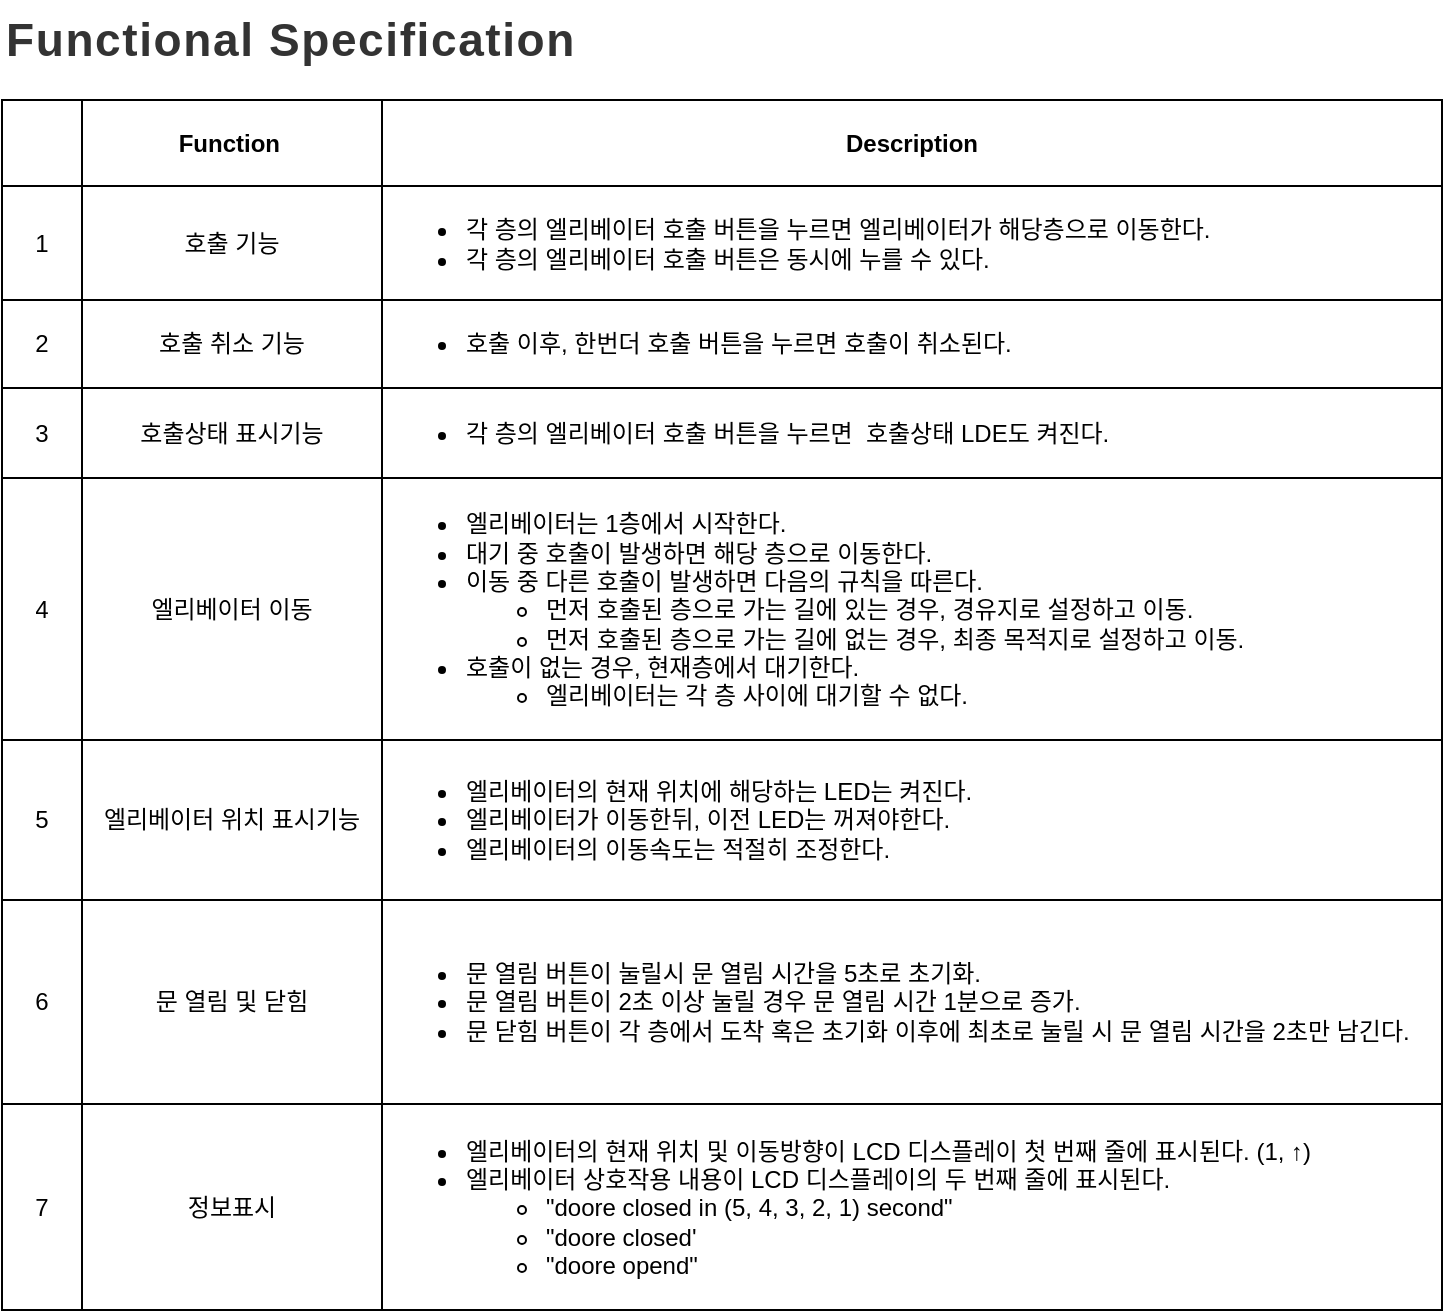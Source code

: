 <mxfile version="24.2.1" type="github">
  <diagram name="페이지-1" id="gwqyJPO5EsCB9j91ZcJM">
    <mxGraphModel dx="885" dy="1521" grid="1" gridSize="10" guides="1" tooltips="1" connect="1" arrows="1" fold="1" page="1" pageScale="1" pageWidth="827" pageHeight="1169" math="0" shadow="0">
      <root>
        <mxCell id="0" />
        <mxCell id="1" parent="0" />
        <mxCell id="wGeTlZi59gqhoboahxpS-2" value="" style="shape=table;startSize=0;container=1;collapsible=0;childLayout=tableLayout;" vertex="1" parent="1">
          <mxGeometry x="54" y="70" width="720" height="605" as="geometry" />
        </mxCell>
        <mxCell id="wGeTlZi59gqhoboahxpS-3" value="" style="shape=tableRow;horizontal=0;startSize=0;swimlaneHead=0;swimlaneBody=0;strokeColor=inherit;top=0;left=0;bottom=0;right=0;collapsible=0;dropTarget=0;fillColor=none;points=[[0,0.5],[1,0.5]];portConstraint=eastwest;" vertex="1" parent="wGeTlZi59gqhoboahxpS-2">
          <mxGeometry width="720" height="43" as="geometry" />
        </mxCell>
        <mxCell id="wGeTlZi59gqhoboahxpS-4" value="" style="shape=partialRectangle;html=1;whiteSpace=wrap;connectable=0;strokeColor=inherit;overflow=hidden;fillColor=none;top=0;left=0;bottom=0;right=0;pointerEvents=1;" vertex="1" parent="wGeTlZi59gqhoboahxpS-3">
          <mxGeometry width="40" height="43" as="geometry">
            <mxRectangle width="40" height="43" as="alternateBounds" />
          </mxGeometry>
        </mxCell>
        <mxCell id="wGeTlZi59gqhoboahxpS-5" value="&lt;b&gt;Function&lt;span style=&quot;white-space: pre;&quot;&gt;&#x9;&lt;/span&gt;&lt;/b&gt;" style="shape=partialRectangle;html=1;whiteSpace=wrap;connectable=0;strokeColor=inherit;overflow=hidden;fillColor=none;top=0;left=0;bottom=0;right=0;pointerEvents=1;" vertex="1" parent="wGeTlZi59gqhoboahxpS-3">
          <mxGeometry x="40" width="150" height="43" as="geometry">
            <mxRectangle width="150" height="43" as="alternateBounds" />
          </mxGeometry>
        </mxCell>
        <mxCell id="wGeTlZi59gqhoboahxpS-6" value="Description" style="shape=partialRectangle;html=1;whiteSpace=wrap;connectable=0;strokeColor=inherit;overflow=hidden;fillColor=none;top=0;left=0;bottom=0;right=0;pointerEvents=1;fontStyle=1" vertex="1" parent="wGeTlZi59gqhoboahxpS-3">
          <mxGeometry x="190" width="530" height="43" as="geometry">
            <mxRectangle width="530" height="43" as="alternateBounds" />
          </mxGeometry>
        </mxCell>
        <mxCell id="wGeTlZi59gqhoboahxpS-7" value="" style="shape=tableRow;horizontal=0;startSize=0;swimlaneHead=0;swimlaneBody=0;strokeColor=inherit;top=0;left=0;bottom=0;right=0;collapsible=0;dropTarget=0;fillColor=none;points=[[0,0.5],[1,0.5]];portConstraint=eastwest;" vertex="1" parent="wGeTlZi59gqhoboahxpS-2">
          <mxGeometry y="43" width="720" height="57" as="geometry" />
        </mxCell>
        <mxCell id="wGeTlZi59gqhoboahxpS-8" value="1" style="shape=partialRectangle;html=1;whiteSpace=wrap;connectable=0;strokeColor=inherit;overflow=hidden;fillColor=none;top=0;left=0;bottom=0;right=0;pointerEvents=1;" vertex="1" parent="wGeTlZi59gqhoboahxpS-7">
          <mxGeometry width="40" height="57" as="geometry">
            <mxRectangle width="40" height="57" as="alternateBounds" />
          </mxGeometry>
        </mxCell>
        <mxCell id="wGeTlZi59gqhoboahxpS-9" value="호출 기능" style="shape=partialRectangle;html=1;whiteSpace=wrap;connectable=0;strokeColor=inherit;overflow=hidden;fillColor=none;top=0;left=0;bottom=0;right=0;pointerEvents=1;" vertex="1" parent="wGeTlZi59gqhoboahxpS-7">
          <mxGeometry x="40" width="150" height="57" as="geometry">
            <mxRectangle width="150" height="57" as="alternateBounds" />
          </mxGeometry>
        </mxCell>
        <mxCell id="wGeTlZi59gqhoboahxpS-10" value="&lt;ul&gt;&lt;li&gt;각 층의 엘리베이터 호출 버튼을 누르면 엘리베이터가 해당층으로 이동한다.&lt;/li&gt;&lt;li&gt;각 층의 엘리베이터 호출 버튼은 동시에 누를 수 있다.&lt;/li&gt;&lt;/ul&gt;" style="shape=partialRectangle;html=1;whiteSpace=wrap;connectable=0;strokeColor=inherit;overflow=hidden;fillColor=none;top=0;left=0;bottom=0;right=0;pointerEvents=1;align=left;" vertex="1" parent="wGeTlZi59gqhoboahxpS-7">
          <mxGeometry x="190" width="530" height="57" as="geometry">
            <mxRectangle width="530" height="57" as="alternateBounds" />
          </mxGeometry>
        </mxCell>
        <mxCell id="wGeTlZi59gqhoboahxpS-11" value="" style="shape=tableRow;horizontal=0;startSize=0;swimlaneHead=0;swimlaneBody=0;strokeColor=inherit;top=0;left=0;bottom=0;right=0;collapsible=0;dropTarget=0;fillColor=none;points=[[0,0.5],[1,0.5]];portConstraint=eastwest;" vertex="1" parent="wGeTlZi59gqhoboahxpS-2">
          <mxGeometry y="100" width="720" height="44" as="geometry" />
        </mxCell>
        <mxCell id="wGeTlZi59gqhoboahxpS-12" value="2" style="shape=partialRectangle;html=1;whiteSpace=wrap;connectable=0;strokeColor=inherit;overflow=hidden;fillColor=none;top=0;left=0;bottom=0;right=0;pointerEvents=1;" vertex="1" parent="wGeTlZi59gqhoboahxpS-11">
          <mxGeometry width="40" height="44" as="geometry">
            <mxRectangle width="40" height="44" as="alternateBounds" />
          </mxGeometry>
        </mxCell>
        <mxCell id="wGeTlZi59gqhoboahxpS-13" value="호출 취소 기능" style="shape=partialRectangle;html=1;whiteSpace=wrap;connectable=0;strokeColor=inherit;overflow=hidden;fillColor=none;top=0;left=0;bottom=0;right=0;pointerEvents=1;" vertex="1" parent="wGeTlZi59gqhoboahxpS-11">
          <mxGeometry x="40" width="150" height="44" as="geometry">
            <mxRectangle width="150" height="44" as="alternateBounds" />
          </mxGeometry>
        </mxCell>
        <mxCell id="wGeTlZi59gqhoboahxpS-14" value="&lt;ul&gt;&lt;li&gt;호출 이후, 한번더 호출 버튼을 누르면 호출이 취소된다.&lt;/li&gt;&lt;/ul&gt;" style="shape=partialRectangle;html=1;whiteSpace=wrap;connectable=0;strokeColor=inherit;overflow=hidden;fillColor=none;top=0;left=0;bottom=0;right=0;pointerEvents=1;align=left;" vertex="1" parent="wGeTlZi59gqhoboahxpS-11">
          <mxGeometry x="190" width="530" height="44" as="geometry">
            <mxRectangle width="530" height="44" as="alternateBounds" />
          </mxGeometry>
        </mxCell>
        <mxCell id="wGeTlZi59gqhoboahxpS-15" value="" style="shape=tableRow;horizontal=0;startSize=0;swimlaneHead=0;swimlaneBody=0;strokeColor=inherit;top=0;left=0;bottom=0;right=0;collapsible=0;dropTarget=0;fillColor=none;points=[[0,0.5],[1,0.5]];portConstraint=eastwest;" vertex="1" parent="wGeTlZi59gqhoboahxpS-2">
          <mxGeometry y="144" width="720" height="45" as="geometry" />
        </mxCell>
        <mxCell id="wGeTlZi59gqhoboahxpS-16" value="3" style="shape=partialRectangle;html=1;whiteSpace=wrap;connectable=0;strokeColor=inherit;overflow=hidden;fillColor=none;top=0;left=0;bottom=0;right=0;pointerEvents=1;" vertex="1" parent="wGeTlZi59gqhoboahxpS-15">
          <mxGeometry width="40" height="45" as="geometry">
            <mxRectangle width="40" height="45" as="alternateBounds" />
          </mxGeometry>
        </mxCell>
        <mxCell id="wGeTlZi59gqhoboahxpS-17" value="호출상태 표시기능" style="shape=partialRectangle;html=1;whiteSpace=wrap;connectable=0;strokeColor=inherit;overflow=hidden;fillColor=none;top=0;left=0;bottom=0;right=0;pointerEvents=1;" vertex="1" parent="wGeTlZi59gqhoboahxpS-15">
          <mxGeometry x="40" width="150" height="45" as="geometry">
            <mxRectangle width="150" height="45" as="alternateBounds" />
          </mxGeometry>
        </mxCell>
        <mxCell id="wGeTlZi59gqhoboahxpS-18" value="&lt;ul&gt;&lt;li&gt;각 층의 엘리베이터 호출 버튼을 누르면&amp;nbsp; 호출상태 LDE도 켜진다.&lt;/li&gt;&lt;/ul&gt;" style="shape=partialRectangle;html=1;whiteSpace=wrap;connectable=0;strokeColor=inherit;overflow=hidden;fillColor=none;top=0;left=0;bottom=0;right=0;pointerEvents=1;align=left;" vertex="1" parent="wGeTlZi59gqhoboahxpS-15">
          <mxGeometry x="190" width="530" height="45" as="geometry">
            <mxRectangle width="530" height="45" as="alternateBounds" />
          </mxGeometry>
        </mxCell>
        <mxCell id="wGeTlZi59gqhoboahxpS-19" value="" style="shape=tableRow;horizontal=0;startSize=0;swimlaneHead=0;swimlaneBody=0;strokeColor=inherit;top=0;left=0;bottom=0;right=0;collapsible=0;dropTarget=0;fillColor=none;points=[[0,0.5],[1,0.5]];portConstraint=eastwest;" vertex="1" parent="wGeTlZi59gqhoboahxpS-2">
          <mxGeometry y="189" width="720" height="131" as="geometry" />
        </mxCell>
        <mxCell id="wGeTlZi59gqhoboahxpS-20" value="4" style="shape=partialRectangle;html=1;whiteSpace=wrap;connectable=0;strokeColor=inherit;overflow=hidden;fillColor=none;top=0;left=0;bottom=0;right=0;pointerEvents=1;" vertex="1" parent="wGeTlZi59gqhoboahxpS-19">
          <mxGeometry width="40" height="131" as="geometry">
            <mxRectangle width="40" height="131" as="alternateBounds" />
          </mxGeometry>
        </mxCell>
        <mxCell id="wGeTlZi59gqhoboahxpS-21" value="엘리베이터 이동" style="shape=partialRectangle;html=1;whiteSpace=wrap;connectable=0;strokeColor=inherit;overflow=hidden;fillColor=none;top=0;left=0;bottom=0;right=0;pointerEvents=1;" vertex="1" parent="wGeTlZi59gqhoboahxpS-19">
          <mxGeometry x="40" width="150" height="131" as="geometry">
            <mxRectangle width="150" height="131" as="alternateBounds" />
          </mxGeometry>
        </mxCell>
        <mxCell id="wGeTlZi59gqhoboahxpS-22" value="&lt;ul&gt;&lt;li&gt;엘리베이터는 1층에서 시작한다.&lt;/li&gt;&lt;li&gt;대기 중 호출이 발생하면 해당 층으로 이동한다.&lt;/li&gt;&lt;li&gt;이동 중 다른 호출이 발생하면 다음의 규칙을 따른다.&lt;/li&gt;&lt;ul&gt;&lt;li&gt;먼저 호출된 층으로 가는 길에 있는 경우, 경유지로 설정하고 이동.&lt;/li&gt;&lt;li&gt;먼저 호출된 층으로 가는 길에 없는 경우, 최종 목적지로 설정하고 이동.&lt;/li&gt;&lt;/ul&gt;&lt;li&gt;호출이 없는 경우, 현재층에서 대기한다.&lt;/li&gt;&lt;ul&gt;&lt;li&gt;엘리베이터는 각 층 사이에 대기할 수 없다.&lt;/li&gt;&lt;/ul&gt;&lt;/ul&gt;" style="shape=partialRectangle;html=1;whiteSpace=wrap;connectable=0;strokeColor=inherit;overflow=hidden;fillColor=none;top=0;left=0;bottom=0;right=0;pointerEvents=1;align=left;" vertex="1" parent="wGeTlZi59gqhoboahxpS-19">
          <mxGeometry x="190" width="530" height="131" as="geometry">
            <mxRectangle width="530" height="131" as="alternateBounds" />
          </mxGeometry>
        </mxCell>
        <mxCell id="wGeTlZi59gqhoboahxpS-23" value="" style="shape=tableRow;horizontal=0;startSize=0;swimlaneHead=0;swimlaneBody=0;strokeColor=inherit;top=0;left=0;bottom=0;right=0;collapsible=0;dropTarget=0;fillColor=none;points=[[0,0.5],[1,0.5]];portConstraint=eastwest;" vertex="1" parent="wGeTlZi59gqhoboahxpS-2">
          <mxGeometry y="320" width="720" height="80" as="geometry" />
        </mxCell>
        <mxCell id="wGeTlZi59gqhoboahxpS-24" value="5" style="shape=partialRectangle;html=1;whiteSpace=wrap;connectable=0;strokeColor=inherit;overflow=hidden;fillColor=none;top=0;left=0;bottom=0;right=0;pointerEvents=1;" vertex="1" parent="wGeTlZi59gqhoboahxpS-23">
          <mxGeometry width="40" height="80" as="geometry">
            <mxRectangle width="40" height="80" as="alternateBounds" />
          </mxGeometry>
        </mxCell>
        <mxCell id="wGeTlZi59gqhoboahxpS-25" value="엘리베이터 위치 표시기능" style="shape=partialRectangle;html=1;whiteSpace=wrap;connectable=0;strokeColor=inherit;overflow=hidden;fillColor=none;top=0;left=0;bottom=0;right=0;pointerEvents=1;" vertex="1" parent="wGeTlZi59gqhoboahxpS-23">
          <mxGeometry x="40" width="150" height="80" as="geometry">
            <mxRectangle width="150" height="80" as="alternateBounds" />
          </mxGeometry>
        </mxCell>
        <mxCell id="wGeTlZi59gqhoboahxpS-26" value="&lt;ul&gt;&lt;li&gt;엘리베이터의 현재 위치에 해당하는 LED는 켜진다.&lt;/li&gt;&lt;li&gt;엘리베이터가 이동한뒤, 이전 LED는 꺼져야한다.&lt;/li&gt;&lt;li&gt;엘리베이터의 이동속도는 적절히 조정한다.&lt;br&gt;&lt;/li&gt;&lt;/ul&gt;" style="shape=partialRectangle;html=1;whiteSpace=wrap;connectable=0;strokeColor=inherit;overflow=hidden;fillColor=none;top=0;left=0;bottom=0;right=0;pointerEvents=1;align=left;" vertex="1" parent="wGeTlZi59gqhoboahxpS-23">
          <mxGeometry x="190" width="530" height="80" as="geometry">
            <mxRectangle width="530" height="80" as="alternateBounds" />
          </mxGeometry>
        </mxCell>
        <mxCell id="wGeTlZi59gqhoboahxpS-32" style="shape=tableRow;horizontal=0;startSize=0;swimlaneHead=0;swimlaneBody=0;strokeColor=inherit;top=0;left=0;bottom=0;right=0;collapsible=0;dropTarget=0;fillColor=none;points=[[0,0.5],[1,0.5]];portConstraint=eastwest;" vertex="1" parent="wGeTlZi59gqhoboahxpS-2">
          <mxGeometry y="400" width="720" height="102" as="geometry" />
        </mxCell>
        <mxCell id="wGeTlZi59gqhoboahxpS-33" value="6" style="shape=partialRectangle;html=1;whiteSpace=wrap;connectable=0;strokeColor=inherit;overflow=hidden;fillColor=none;top=0;left=0;bottom=0;right=0;pointerEvents=1;" vertex="1" parent="wGeTlZi59gqhoboahxpS-32">
          <mxGeometry width="40" height="102" as="geometry">
            <mxRectangle width="40" height="102" as="alternateBounds" />
          </mxGeometry>
        </mxCell>
        <mxCell id="wGeTlZi59gqhoboahxpS-34" value="문 열림 및 닫힘" style="shape=partialRectangle;html=1;whiteSpace=wrap;connectable=0;strokeColor=inherit;overflow=hidden;fillColor=none;top=0;left=0;bottom=0;right=0;pointerEvents=1;" vertex="1" parent="wGeTlZi59gqhoboahxpS-32">
          <mxGeometry x="40" width="150" height="102" as="geometry">
            <mxRectangle width="150" height="102" as="alternateBounds" />
          </mxGeometry>
        </mxCell>
        <mxCell id="wGeTlZi59gqhoboahxpS-35" value="&lt;ul&gt;&lt;li&gt;문 열림 버튼이 눌릴시 문 열림 시간을 5초로 초기화.&lt;/li&gt;&lt;li&gt;문 열림 버튼이 2초 이상 눌릴 경우 문 열림 시간 1분으로 증가.&lt;/li&gt;&lt;li&gt;문 닫힘 버튼이 각 층에서 도착 혹은 초기화 이후에 최초로 눌릴 시 문 열림 시간을 2초만 남긴다.&amp;nbsp;&lt;/li&gt;&lt;/ul&gt;" style="shape=partialRectangle;html=1;whiteSpace=wrap;connectable=0;strokeColor=inherit;overflow=hidden;fillColor=none;top=0;left=0;bottom=0;right=0;pointerEvents=1;align=left;" vertex="1" parent="wGeTlZi59gqhoboahxpS-32">
          <mxGeometry x="190" width="530" height="102" as="geometry">
            <mxRectangle width="530" height="102" as="alternateBounds" />
          </mxGeometry>
        </mxCell>
        <mxCell id="wGeTlZi59gqhoboahxpS-28" style="shape=tableRow;horizontal=0;startSize=0;swimlaneHead=0;swimlaneBody=0;strokeColor=inherit;top=0;left=0;bottom=0;right=0;collapsible=0;dropTarget=0;fillColor=none;points=[[0,0.5],[1,0.5]];portConstraint=eastwest;" vertex="1" parent="wGeTlZi59gqhoboahxpS-2">
          <mxGeometry y="502" width="720" height="103" as="geometry" />
        </mxCell>
        <mxCell id="wGeTlZi59gqhoboahxpS-29" value="7" style="shape=partialRectangle;html=1;whiteSpace=wrap;connectable=0;strokeColor=inherit;overflow=hidden;fillColor=none;top=0;left=0;bottom=0;right=0;pointerEvents=1;" vertex="1" parent="wGeTlZi59gqhoboahxpS-28">
          <mxGeometry width="40" height="103" as="geometry">
            <mxRectangle width="40" height="103" as="alternateBounds" />
          </mxGeometry>
        </mxCell>
        <mxCell id="wGeTlZi59gqhoboahxpS-30" value="정보표시" style="shape=partialRectangle;html=1;whiteSpace=wrap;connectable=0;strokeColor=inherit;overflow=hidden;fillColor=none;top=0;left=0;bottom=0;right=0;pointerEvents=1;" vertex="1" parent="wGeTlZi59gqhoboahxpS-28">
          <mxGeometry x="40" width="150" height="103" as="geometry">
            <mxRectangle width="150" height="103" as="alternateBounds" />
          </mxGeometry>
        </mxCell>
        <mxCell id="wGeTlZi59gqhoboahxpS-31" value="&lt;ul&gt;&lt;li&gt;엘리베이터의 현재 위치 및 이동방향이 LCD 디스플레이 첫 번째 줄에 표시된다. (1,&amp;nbsp;↑)&lt;/li&gt;&lt;li&gt;엘리베이터 상호작용 내용이 LCD 디스플레이의 두 번째 줄에 표시된다.&lt;/li&gt;&lt;ul&gt;&lt;li&gt;&quot;doore closed in (5, 4, 3, 2, 1) second&quot;&lt;/li&gt;&lt;li&gt;&quot;doore closed&#39;&lt;/li&gt;&lt;li&gt;&quot;doore opend&quot;&lt;/li&gt;&lt;/ul&gt;&lt;/ul&gt;" style="shape=partialRectangle;html=1;whiteSpace=wrap;connectable=0;strokeColor=inherit;overflow=hidden;fillColor=none;top=0;left=0;bottom=0;right=0;pointerEvents=1;align=left;" vertex="1" parent="wGeTlZi59gqhoboahxpS-28">
          <mxGeometry x="190" width="530" height="103" as="geometry">
            <mxRectangle width="530" height="103" as="alternateBounds" />
          </mxGeometry>
        </mxCell>
        <mxCell id="wGeTlZi59gqhoboahxpS-27" value="&lt;h3 class=&quot;wrap_item item_type_text&quot; data-app=&quot;{&amp;quot;type&amp;quot;:&amp;quot;text&amp;quot;,&amp;quot;data&amp;quot;:[{&amp;quot;type&amp;quot;:&amp;quot;text&amp;quot;,&amp;quot;data&amp;quot;:[{&amp;quot;type&amp;quot;:&amp;quot;text&amp;quot;,&amp;quot;text&amp;quot;:&amp;quot;4. Functional Specification(기능명세서)&amp;quot;}],&amp;quot;styleType&amp;quot;:&amp;quot;bold&amp;quot;}],&amp;quot;size&amp;quot;:&amp;quot;h3&amp;quot;}&quot; style=&quot;-webkit-font-smoothing: antialiased; backface-visibility: hidden; font-family: &amp;quot;Noto Sans DemiLight&amp;quot;, &amp;quot;Malgun Gothic&amp;quot;, sans-serif; margin: 2px auto 0px; padding: 0px; text-rendering: inherit; font-weight: normal; width: 700px; letter-spacing: 0.8px; line-height: 21.5pt; color: rgb(51, 51, 51);&quot;&gt;&lt;span style=&quot;font-weight: 700;&quot;&gt;&lt;font style=&quot;font-size: 23px;&quot;&gt;Functional Specification&lt;/font&gt;&lt;/span&gt;&lt;/h3&gt;" style="text;html=1;align=left;verticalAlign=middle;whiteSpace=wrap;rounded=0;" vertex="1" parent="1">
          <mxGeometry x="54" y="20" width="270" height="40" as="geometry" />
        </mxCell>
      </root>
    </mxGraphModel>
  </diagram>
</mxfile>
